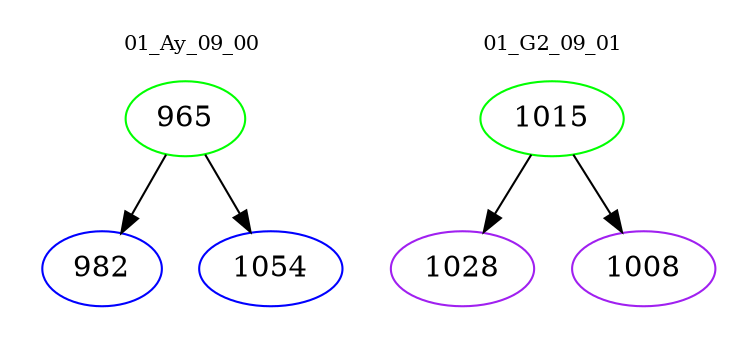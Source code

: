 digraph{
subgraph cluster_0 {
color = white
label = "01_Ay_09_00";
fontsize=10;
T0_965 [label="965", color="green"]
T0_965 -> T0_982 [color="black"]
T0_982 [label="982", color="blue"]
T0_965 -> T0_1054 [color="black"]
T0_1054 [label="1054", color="blue"]
}
subgraph cluster_1 {
color = white
label = "01_G2_09_01";
fontsize=10;
T1_1015 [label="1015", color="green"]
T1_1015 -> T1_1028 [color="black"]
T1_1028 [label="1028", color="purple"]
T1_1015 -> T1_1008 [color="black"]
T1_1008 [label="1008", color="purple"]
}
}
